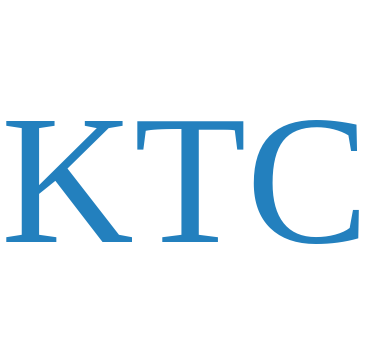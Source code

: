 <mxfile version="13.3.9" type="device"><diagram id="rcMuqsNUrm5UYW9v2uzu" name="Page-1"><mxGraphModel dx="946" dy="642" grid="1" gridSize="10" guides="1" tooltips="1" connect="1" arrows="1" fold="1" page="1" pageScale="1" pageWidth="1100" pageHeight="850" math="0" shadow="0" extFonts="Poppins^https://fonts.googleapis.com/css?family=Poppins|Montserrat^https://fonts.googleapis.com/css?family=Montserrat"><root><mxCell id="0"/><mxCell id="1" parent="0"/><mxCell id="FTGXp3GgPdhy5MtXgjh5-1" value="&lt;span style=&quot;font-size: 92px;&quot;&gt;KTC&lt;/span&gt;" style="rounded=1;whiteSpace=wrap;html=1;fontFamily=Poppins;fontColor=#2380be;fontSize=92;align=center;fillColor=none;opacity=50;shadow=0;sketch=0;glass=1;strokeColor=none;" parent="1" vertex="1"><mxGeometry width="179" height="179" as="geometry"/></mxCell></root></mxGraphModel></diagram></mxfile>
